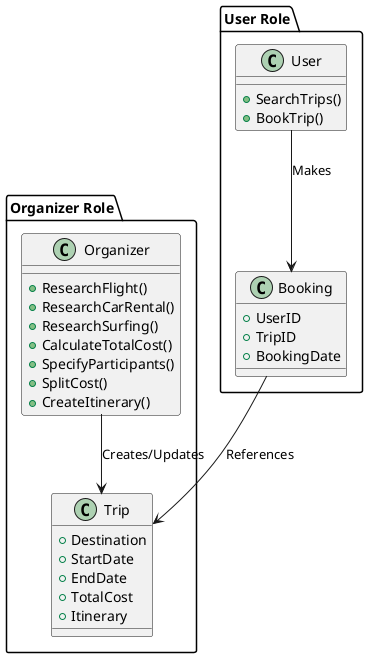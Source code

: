 @startuml App

package "Organizer Role" {
  class Organizer {
    +ResearchFlight()
    +ResearchCarRental()
    +ResearchSurfing()
    +CalculateTotalCost()
    +SpecifyParticipants()
    +SplitCost()
    +CreateItinerary()
  }

  class Trip {
    +Destination
    +StartDate
    +EndDate
    +TotalCost
    +Itinerary
  }

  Organizer --> Trip: Creates/Updates
}

package "User Role" {
  class User {
    +SearchTrips()
    +BookTrip()
  }

  class Booking {
    +UserID
    +TripID
    +BookingDate
  }

  User --> Booking: Makes
  Booking --> Trip: References
}

@enduml